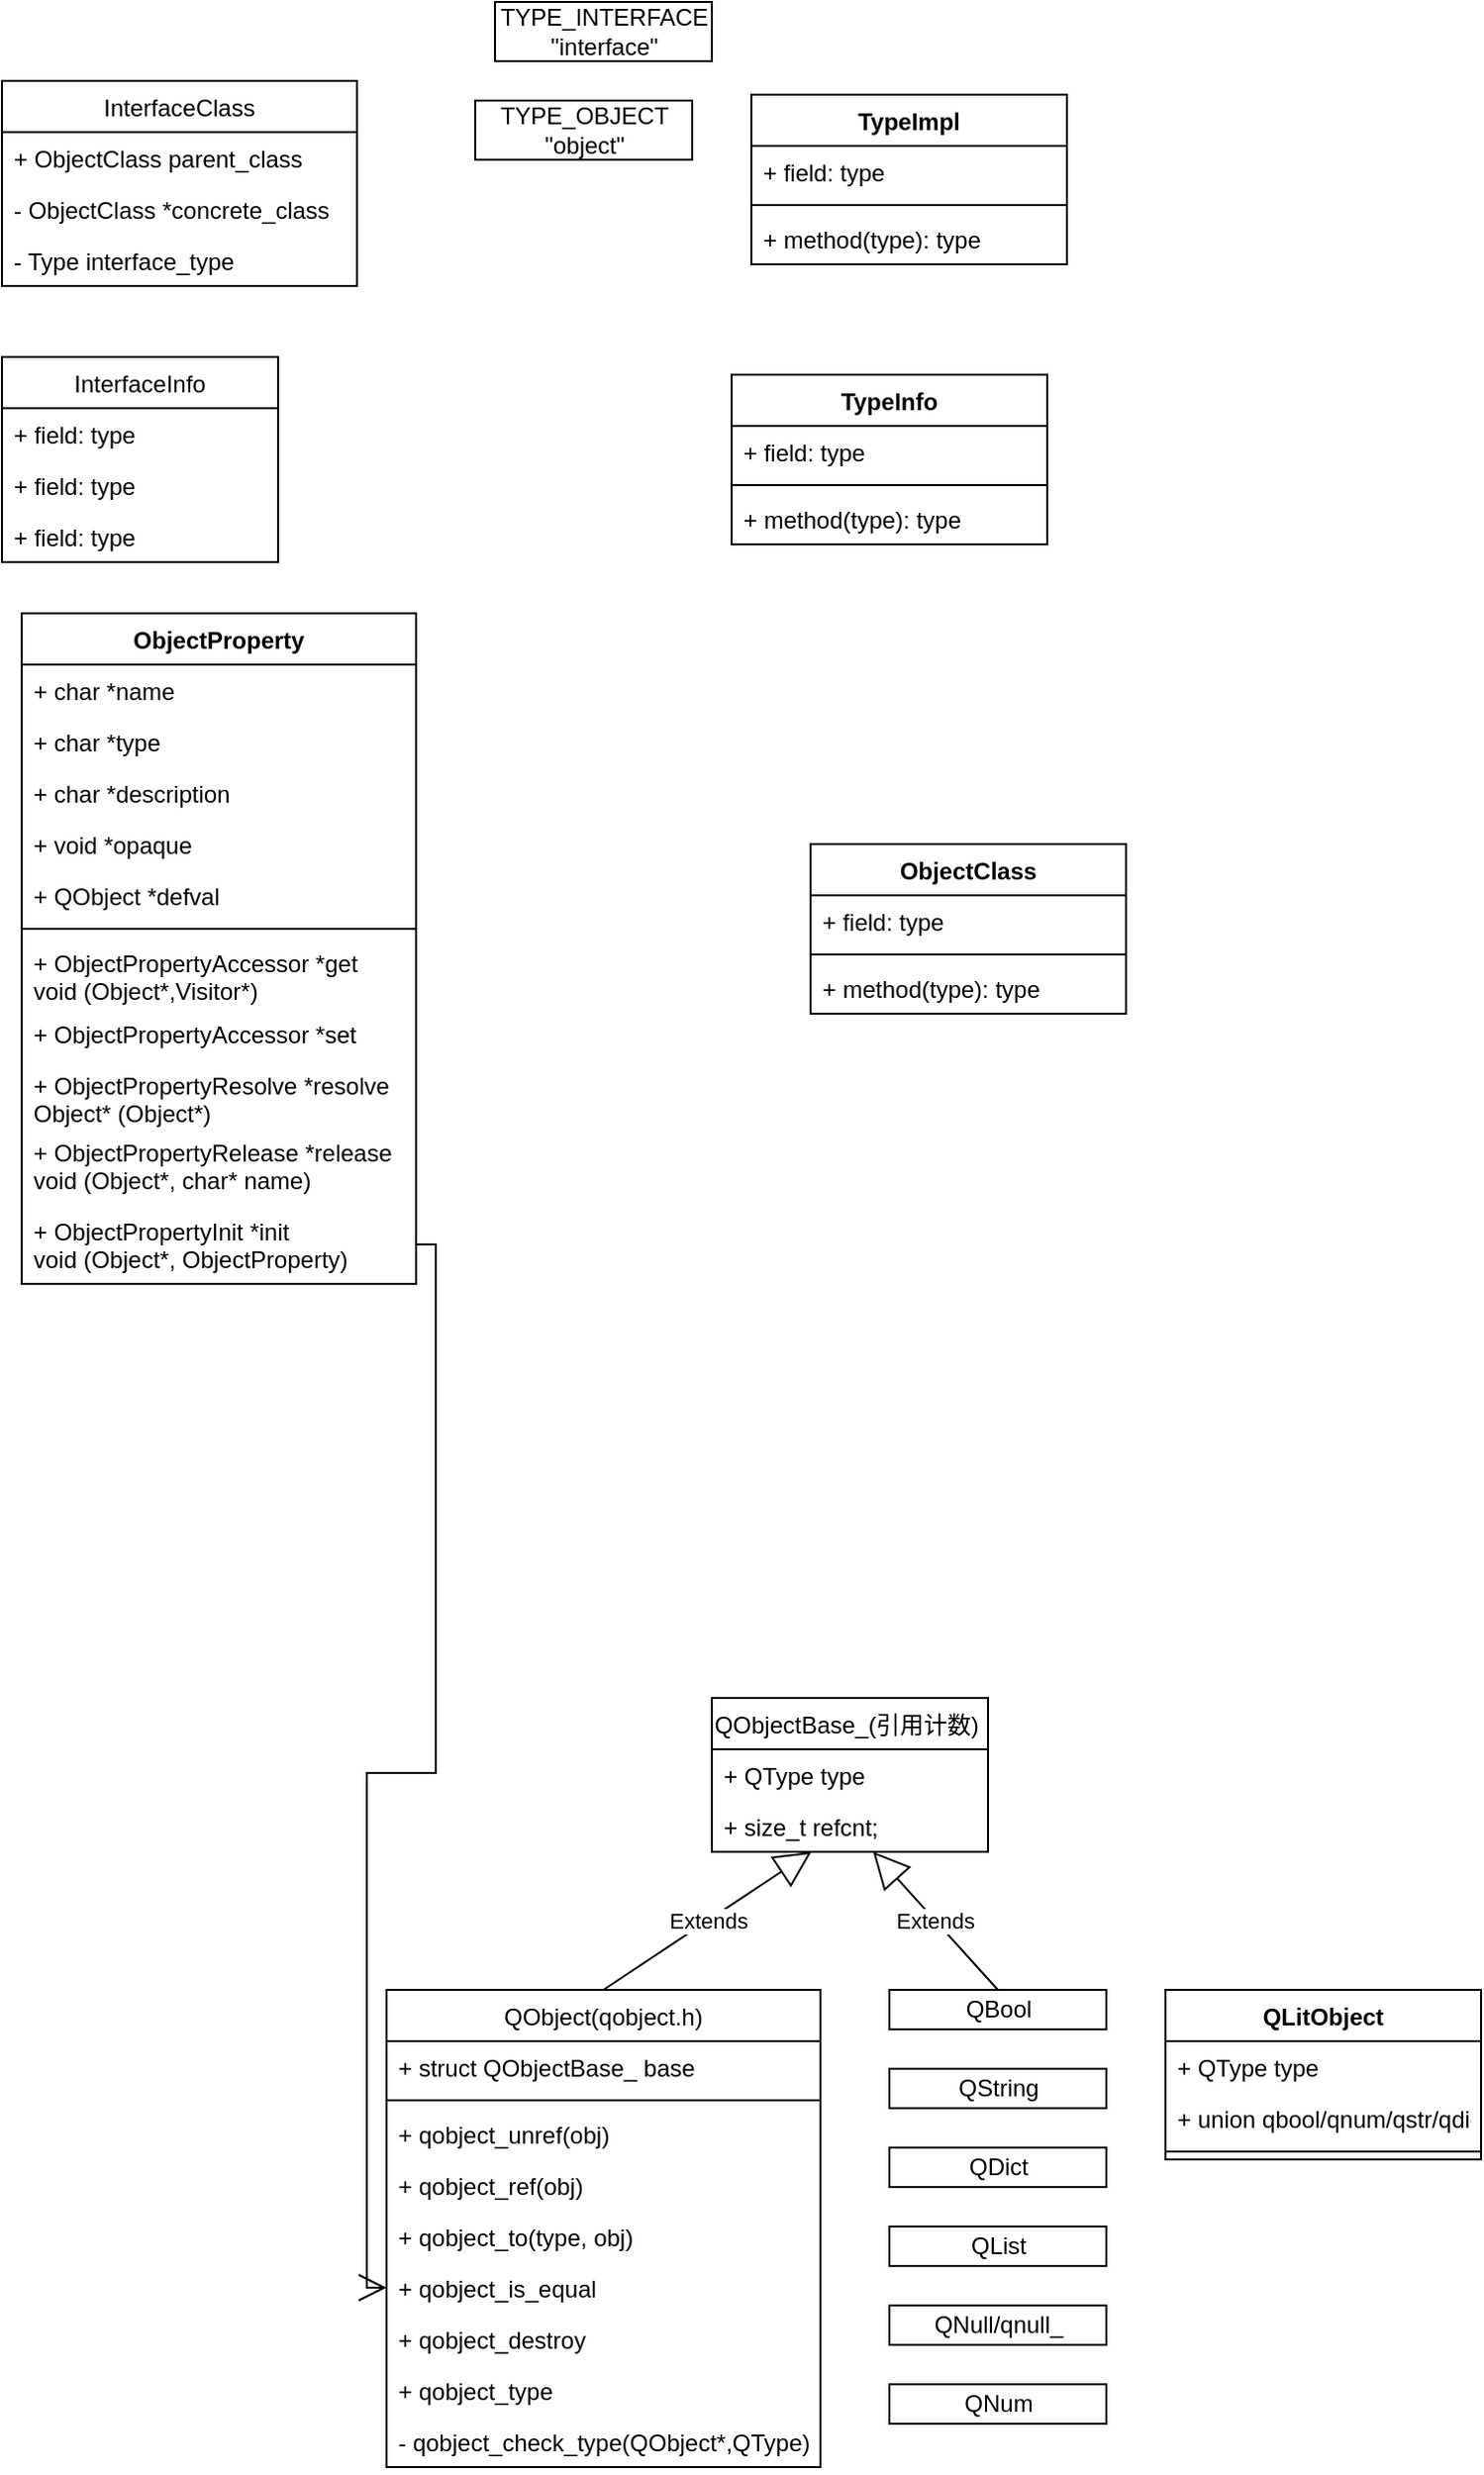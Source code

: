 <mxfile version="16.5.3" type="github">
  <diagram name="QEMU Object Model" id="c4acf3e9-155e-7222-9cf6-157b1a14988f">
    <mxGraphModel dx="869" dy="528" grid="1" gridSize="10" guides="1" tooltips="1" connect="1" arrows="1" fold="1" page="1" pageScale="1" pageWidth="850" pageHeight="1100" background="none" math="0" shadow="0">
      <root>
        <mxCell id="0" />
        <mxCell id="1" parent="0" />
        <mxCell id="9ArbLTDUJ1wJR90HOPjB-1" value="InterfaceClass" style="swimlane;fontStyle=0;childLayout=stackLayout;horizontal=1;startSize=26;fillColor=none;horizontalStack=0;resizeParent=1;resizeParentMax=0;resizeLast=0;collapsible=1;marginBottom=0;" parent="1" vertex="1">
          <mxGeometry x="100" y="70" width="180" height="104" as="geometry" />
        </mxCell>
        <mxCell id="9ArbLTDUJ1wJR90HOPjB-2" value="+ ObjectClass parent_class" style="text;strokeColor=none;fillColor=none;align=left;verticalAlign=top;spacingLeft=4;spacingRight=4;overflow=hidden;rotatable=0;points=[[0,0.5],[1,0.5]];portConstraint=eastwest;" parent="9ArbLTDUJ1wJR90HOPjB-1" vertex="1">
          <mxGeometry y="26" width="180" height="26" as="geometry" />
        </mxCell>
        <mxCell id="9ArbLTDUJ1wJR90HOPjB-3" value="- ObjectClass *concrete_class" style="text;strokeColor=none;fillColor=none;align=left;verticalAlign=top;spacingLeft=4;spacingRight=4;overflow=hidden;rotatable=0;points=[[0,0.5],[1,0.5]];portConstraint=eastwest;" parent="9ArbLTDUJ1wJR90HOPjB-1" vertex="1">
          <mxGeometry y="52" width="180" height="26" as="geometry" />
        </mxCell>
        <mxCell id="9ArbLTDUJ1wJR90HOPjB-4" value="- Type interface_type" style="text;strokeColor=none;fillColor=none;align=left;verticalAlign=top;spacingLeft=4;spacingRight=4;overflow=hidden;rotatable=0;points=[[0,0.5],[1,0.5]];portConstraint=eastwest;" parent="9ArbLTDUJ1wJR90HOPjB-1" vertex="1">
          <mxGeometry y="78" width="180" height="26" as="geometry" />
        </mxCell>
        <mxCell id="9ArbLTDUJ1wJR90HOPjB-5" value="TYPE_INTERFACE&lt;br&gt;&quot;interface&quot;" style="html=1;" parent="1" vertex="1">
          <mxGeometry x="350" y="30" width="110" height="30" as="geometry" />
        </mxCell>
        <mxCell id="9ArbLTDUJ1wJR90HOPjB-6" value="TypeImpl" style="swimlane;fontStyle=1;align=center;verticalAlign=top;childLayout=stackLayout;horizontal=1;startSize=26;horizontalStack=0;resizeParent=1;resizeParentMax=0;resizeLast=0;collapsible=1;marginBottom=0;" parent="1" vertex="1">
          <mxGeometry x="480" y="77" width="160" height="86" as="geometry" />
        </mxCell>
        <mxCell id="9ArbLTDUJ1wJR90HOPjB-7" value="+ field: type" style="text;strokeColor=none;fillColor=none;align=left;verticalAlign=top;spacingLeft=4;spacingRight=4;overflow=hidden;rotatable=0;points=[[0,0.5],[1,0.5]];portConstraint=eastwest;" parent="9ArbLTDUJ1wJR90HOPjB-6" vertex="1">
          <mxGeometry y="26" width="160" height="26" as="geometry" />
        </mxCell>
        <mxCell id="9ArbLTDUJ1wJR90HOPjB-8" value="" style="line;strokeWidth=1;fillColor=none;align=left;verticalAlign=middle;spacingTop=-1;spacingLeft=3;spacingRight=3;rotatable=0;labelPosition=right;points=[];portConstraint=eastwest;" parent="9ArbLTDUJ1wJR90HOPjB-6" vertex="1">
          <mxGeometry y="52" width="160" height="8" as="geometry" />
        </mxCell>
        <mxCell id="9ArbLTDUJ1wJR90HOPjB-9" value="+ method(type): type" style="text;strokeColor=none;fillColor=none;align=left;verticalAlign=top;spacingLeft=4;spacingRight=4;overflow=hidden;rotatable=0;points=[[0,0.5],[1,0.5]];portConstraint=eastwest;" parent="9ArbLTDUJ1wJR90HOPjB-6" vertex="1">
          <mxGeometry y="60" width="160" height="26" as="geometry" />
        </mxCell>
        <mxCell id="9ArbLTDUJ1wJR90HOPjB-10" value="TypeInfo" style="swimlane;fontStyle=1;align=center;verticalAlign=top;childLayout=stackLayout;horizontal=1;startSize=26;horizontalStack=0;resizeParent=1;resizeParentMax=0;resizeLast=0;collapsible=1;marginBottom=0;" parent="1" vertex="1">
          <mxGeometry x="470" y="219" width="160" height="86" as="geometry" />
        </mxCell>
        <mxCell id="9ArbLTDUJ1wJR90HOPjB-11" value="+ field: type" style="text;strokeColor=none;fillColor=none;align=left;verticalAlign=top;spacingLeft=4;spacingRight=4;overflow=hidden;rotatable=0;points=[[0,0.5],[1,0.5]];portConstraint=eastwest;" parent="9ArbLTDUJ1wJR90HOPjB-10" vertex="1">
          <mxGeometry y="26" width="160" height="26" as="geometry" />
        </mxCell>
        <mxCell id="9ArbLTDUJ1wJR90HOPjB-12" value="" style="line;strokeWidth=1;fillColor=none;align=left;verticalAlign=middle;spacingTop=-1;spacingLeft=3;spacingRight=3;rotatable=0;labelPosition=right;points=[];portConstraint=eastwest;" parent="9ArbLTDUJ1wJR90HOPjB-10" vertex="1">
          <mxGeometry y="52" width="160" height="8" as="geometry" />
        </mxCell>
        <mxCell id="9ArbLTDUJ1wJR90HOPjB-13" value="+ method(type): type" style="text;strokeColor=none;fillColor=none;align=left;verticalAlign=top;spacingLeft=4;spacingRight=4;overflow=hidden;rotatable=0;points=[[0,0.5],[1,0.5]];portConstraint=eastwest;" parent="9ArbLTDUJ1wJR90HOPjB-10" vertex="1">
          <mxGeometry y="60" width="160" height="26" as="geometry" />
        </mxCell>
        <mxCell id="9ArbLTDUJ1wJR90HOPjB-14" value="InterfaceInfo" style="swimlane;fontStyle=0;childLayout=stackLayout;horizontal=1;startSize=26;fillColor=none;horizontalStack=0;resizeParent=1;resizeParentMax=0;resizeLast=0;collapsible=1;marginBottom=0;" parent="1" vertex="1">
          <mxGeometry x="100" y="210" width="140" height="104" as="geometry" />
        </mxCell>
        <mxCell id="9ArbLTDUJ1wJR90HOPjB-15" value="+ field: type" style="text;strokeColor=none;fillColor=none;align=left;verticalAlign=top;spacingLeft=4;spacingRight=4;overflow=hidden;rotatable=0;points=[[0,0.5],[1,0.5]];portConstraint=eastwest;" parent="9ArbLTDUJ1wJR90HOPjB-14" vertex="1">
          <mxGeometry y="26" width="140" height="26" as="geometry" />
        </mxCell>
        <mxCell id="9ArbLTDUJ1wJR90HOPjB-16" value="+ field: type" style="text;strokeColor=none;fillColor=none;align=left;verticalAlign=top;spacingLeft=4;spacingRight=4;overflow=hidden;rotatable=0;points=[[0,0.5],[1,0.5]];portConstraint=eastwest;" parent="9ArbLTDUJ1wJR90HOPjB-14" vertex="1">
          <mxGeometry y="52" width="140" height="26" as="geometry" />
        </mxCell>
        <mxCell id="9ArbLTDUJ1wJR90HOPjB-17" value="+ field: type" style="text;strokeColor=none;fillColor=none;align=left;verticalAlign=top;spacingLeft=4;spacingRight=4;overflow=hidden;rotatable=0;points=[[0,0.5],[1,0.5]];portConstraint=eastwest;" parent="9ArbLTDUJ1wJR90HOPjB-14" vertex="1">
          <mxGeometry y="78" width="140" height="26" as="geometry" />
        </mxCell>
        <mxCell id="9ArbLTDUJ1wJR90HOPjB-18" value="TYPE_OBJECT&lt;br&gt;&quot;object&quot;" style="html=1;" parent="1" vertex="1">
          <mxGeometry x="340" y="80" width="110" height="30" as="geometry" />
        </mxCell>
        <mxCell id="9ArbLTDUJ1wJR90HOPjB-19" value="ObjectProperty" style="swimlane;fontStyle=1;align=center;verticalAlign=top;childLayout=stackLayout;horizontal=1;startSize=26;horizontalStack=0;resizeParent=1;resizeParentMax=0;resizeLast=0;collapsible=1;marginBottom=0;" parent="1" vertex="1">
          <mxGeometry x="110" y="340" width="200" height="340" as="geometry" />
        </mxCell>
        <mxCell id="9ArbLTDUJ1wJR90HOPjB-20" value="+ char *name" style="text;strokeColor=none;fillColor=none;align=left;verticalAlign=top;spacingLeft=4;spacingRight=4;overflow=hidden;rotatable=0;points=[[0,0.5],[1,0.5]];portConstraint=eastwest;" parent="9ArbLTDUJ1wJR90HOPjB-19" vertex="1">
          <mxGeometry y="26" width="200" height="26" as="geometry" />
        </mxCell>
        <mxCell id="9ArbLTDUJ1wJR90HOPjB-25" value="+ char *type" style="text;strokeColor=none;fillColor=none;align=left;verticalAlign=top;spacingLeft=4;spacingRight=4;overflow=hidden;rotatable=0;points=[[0,0.5],[1,0.5]];portConstraint=eastwest;" parent="9ArbLTDUJ1wJR90HOPjB-19" vertex="1">
          <mxGeometry y="52" width="200" height="26" as="geometry" />
        </mxCell>
        <mxCell id="9ArbLTDUJ1wJR90HOPjB-24" value="+ char *description" style="text;strokeColor=none;fillColor=none;align=left;verticalAlign=top;spacingLeft=4;spacingRight=4;overflow=hidden;rotatable=0;points=[[0,0.5],[1,0.5]];portConstraint=eastwest;" parent="9ArbLTDUJ1wJR90HOPjB-19" vertex="1">
          <mxGeometry y="78" width="200" height="26" as="geometry" />
        </mxCell>
        <mxCell id="9ArbLTDUJ1wJR90HOPjB-31" value="+ void *opaque" style="text;strokeColor=none;fillColor=none;align=left;verticalAlign=top;spacingLeft=4;spacingRight=4;overflow=hidden;rotatable=0;points=[[0,0.5],[1,0.5]];portConstraint=eastwest;" parent="9ArbLTDUJ1wJR90HOPjB-19" vertex="1">
          <mxGeometry y="104" width="200" height="26" as="geometry" />
        </mxCell>
        <mxCell id="9ArbLTDUJ1wJR90HOPjB-30" value="+ QObject *defval" style="text;strokeColor=none;fillColor=none;align=left;verticalAlign=top;spacingLeft=4;spacingRight=4;overflow=hidden;rotatable=0;points=[[0,0.5],[1,0.5]];portConstraint=eastwest;" parent="9ArbLTDUJ1wJR90HOPjB-19" vertex="1">
          <mxGeometry y="130" width="200" height="26" as="geometry" />
        </mxCell>
        <mxCell id="9ArbLTDUJ1wJR90HOPjB-21" value="" style="line;strokeWidth=1;fillColor=none;align=left;verticalAlign=middle;spacingTop=-1;spacingLeft=3;spacingRight=3;rotatable=0;labelPosition=right;points=[];portConstraint=eastwest;" parent="9ArbLTDUJ1wJR90HOPjB-19" vertex="1">
          <mxGeometry y="156" width="200" height="8" as="geometry" />
        </mxCell>
        <mxCell id="9ArbLTDUJ1wJR90HOPjB-22" value="+ ObjectPropertyAccessor *get&#xa;void (Object*,Visitor*)" style="text;strokeColor=none;fillColor=none;align=left;verticalAlign=top;spacingLeft=4;spacingRight=4;overflow=hidden;rotatable=0;points=[[0,0.5],[1,0.5]];portConstraint=eastwest;" parent="9ArbLTDUJ1wJR90HOPjB-19" vertex="1">
          <mxGeometry y="164" width="200" height="36" as="geometry" />
        </mxCell>
        <mxCell id="9ArbLTDUJ1wJR90HOPjB-26" value="+ ObjectPropertyAccessor *set" style="text;strokeColor=none;fillColor=none;align=left;verticalAlign=top;spacingLeft=4;spacingRight=4;overflow=hidden;rotatable=0;points=[[0,0.5],[1,0.5]];portConstraint=eastwest;" parent="9ArbLTDUJ1wJR90HOPjB-19" vertex="1">
          <mxGeometry y="200" width="200" height="26" as="geometry" />
        </mxCell>
        <mxCell id="9ArbLTDUJ1wJR90HOPjB-28" value="+ ObjectPropertyResolve *resolve&#xa;Object* (Object*)" style="text;strokeColor=none;fillColor=none;align=left;verticalAlign=top;spacingLeft=4;spacingRight=4;overflow=hidden;rotatable=0;points=[[0,0.5],[1,0.5]];portConstraint=eastwest;" parent="9ArbLTDUJ1wJR90HOPjB-19" vertex="1">
          <mxGeometry y="226" width="200" height="34" as="geometry" />
        </mxCell>
        <mxCell id="9ArbLTDUJ1wJR90HOPjB-27" value="+ ObjectPropertyRelease *release&#xa;void (Object*, char* name)" style="text;strokeColor=none;fillColor=none;align=left;verticalAlign=top;spacingLeft=4;spacingRight=4;overflow=hidden;rotatable=0;points=[[0,0.5],[1,0.5]];portConstraint=eastwest;" parent="9ArbLTDUJ1wJR90HOPjB-19" vertex="1">
          <mxGeometry y="260" width="200" height="40" as="geometry" />
        </mxCell>
        <mxCell id="9ArbLTDUJ1wJR90HOPjB-29" value="+ ObjectPropertyInit *init&#xa;void (Object*, ObjectProperty)" style="text;strokeColor=none;fillColor=none;align=left;verticalAlign=top;spacingLeft=4;spacingRight=4;overflow=hidden;rotatable=0;points=[[0,0.5],[1,0.5]];portConstraint=eastwest;" parent="9ArbLTDUJ1wJR90HOPjB-19" vertex="1">
          <mxGeometry y="300" width="200" height="40" as="geometry" />
        </mxCell>
        <mxCell id="9ArbLTDUJ1wJR90HOPjB-32" value="QObject(qobject.h)" style="swimlane;fontStyle=0;childLayout=stackLayout;horizontal=1;startSize=26;fillColor=none;horizontalStack=0;resizeParent=1;resizeParentMax=0;resizeLast=0;collapsible=1;marginBottom=0;" parent="1" vertex="1">
          <mxGeometry x="295" y="1038" width="220" height="242" as="geometry" />
        </mxCell>
        <mxCell id="9ArbLTDUJ1wJR90HOPjB-33" value="+ struct QObjectBase_ base" style="text;strokeColor=none;fillColor=none;align=left;verticalAlign=top;spacingLeft=4;spacingRight=4;overflow=hidden;rotatable=0;points=[[0,0.5],[1,0.5]];portConstraint=eastwest;" parent="9ArbLTDUJ1wJR90HOPjB-32" vertex="1">
          <mxGeometry y="26" width="220" height="26" as="geometry" />
        </mxCell>
        <mxCell id="9ArbLTDUJ1wJR90HOPjB-47" value="" style="line;strokeWidth=1;fillColor=none;align=left;verticalAlign=middle;spacingTop=-1;spacingLeft=3;spacingRight=3;rotatable=0;labelPosition=right;points=[];portConstraint=eastwest;" parent="9ArbLTDUJ1wJR90HOPjB-32" vertex="1">
          <mxGeometry y="52" width="220" height="8" as="geometry" />
        </mxCell>
        <mxCell id="9ArbLTDUJ1wJR90HOPjB-34" value="+ qobject_unref(obj)" style="text;strokeColor=none;fillColor=none;align=left;verticalAlign=top;spacingLeft=4;spacingRight=4;overflow=hidden;rotatable=0;points=[[0,0.5],[1,0.5]];portConstraint=eastwest;" parent="9ArbLTDUJ1wJR90HOPjB-32" vertex="1">
          <mxGeometry y="60" width="220" height="26" as="geometry" />
        </mxCell>
        <mxCell id="9ArbLTDUJ1wJR90HOPjB-35" value="+ qobject_ref(obj)" style="text;strokeColor=none;fillColor=none;align=left;verticalAlign=top;spacingLeft=4;spacingRight=4;overflow=hidden;rotatable=0;points=[[0,0.5],[1,0.5]];portConstraint=eastwest;" parent="9ArbLTDUJ1wJR90HOPjB-32" vertex="1">
          <mxGeometry y="86" width="220" height="26" as="geometry" />
        </mxCell>
        <mxCell id="9ArbLTDUJ1wJR90HOPjB-50" value="+ qobject_to(type, obj)" style="text;strokeColor=none;fillColor=none;align=left;verticalAlign=top;spacingLeft=4;spacingRight=4;overflow=hidden;rotatable=0;points=[[0,0.5],[1,0.5]];portConstraint=eastwest;" parent="9ArbLTDUJ1wJR90HOPjB-32" vertex="1">
          <mxGeometry y="112" width="220" height="26" as="geometry" />
        </mxCell>
        <mxCell id="9ArbLTDUJ1wJR90HOPjB-49" value="+ qobject_is_equal" style="text;strokeColor=none;fillColor=none;align=left;verticalAlign=top;spacingLeft=4;spacingRight=4;overflow=hidden;rotatable=0;points=[[0,0.5],[1,0.5]];portConstraint=eastwest;" parent="9ArbLTDUJ1wJR90HOPjB-32" vertex="1">
          <mxGeometry y="138" width="220" height="26" as="geometry" />
        </mxCell>
        <mxCell id="cbHXqA8iSh3WtXbqqi32-15" value="+ qobject_destroy" style="text;strokeColor=none;fillColor=none;align=left;verticalAlign=top;spacingLeft=4;spacingRight=4;overflow=hidden;rotatable=0;points=[[0,0.5],[1,0.5]];portConstraint=eastwest;" vertex="1" parent="9ArbLTDUJ1wJR90HOPjB-32">
          <mxGeometry y="164" width="220" height="26" as="geometry" />
        </mxCell>
        <mxCell id="9ArbLTDUJ1wJR90HOPjB-48" value="+ qobject_type" style="text;strokeColor=none;fillColor=none;align=left;verticalAlign=top;spacingLeft=4;spacingRight=4;overflow=hidden;rotatable=0;points=[[0,0.5],[1,0.5]];portConstraint=eastwest;" parent="9ArbLTDUJ1wJR90HOPjB-32" vertex="1">
          <mxGeometry y="190" width="220" height="26" as="geometry" />
        </mxCell>
        <mxCell id="cbHXqA8iSh3WtXbqqi32-16" value="- qobject_check_type(QObject*,QType)" style="text;strokeColor=none;fillColor=none;align=left;verticalAlign=top;spacingLeft=4;spacingRight=4;overflow=hidden;rotatable=0;points=[[0,0.5],[1,0.5]];portConstraint=eastwest;" vertex="1" parent="9ArbLTDUJ1wJR90HOPjB-32">
          <mxGeometry y="216" width="220" height="26" as="geometry" />
        </mxCell>
        <mxCell id="9ArbLTDUJ1wJR90HOPjB-37" value="QObjectBase_(引用计数) " style="swimlane;fontStyle=0;childLayout=stackLayout;horizontal=1;startSize=26;fillColor=none;horizontalStack=0;resizeParent=1;resizeParentMax=0;resizeLast=0;collapsible=1;marginBottom=0;" parent="1" vertex="1">
          <mxGeometry x="460" y="890" width="140" height="78" as="geometry" />
        </mxCell>
        <mxCell id="9ArbLTDUJ1wJR90HOPjB-38" value="+ QType type" style="text;strokeColor=none;fillColor=none;align=left;verticalAlign=top;spacingLeft=4;spacingRight=4;overflow=hidden;rotatable=0;points=[[0,0.5],[1,0.5]];portConstraint=eastwest;" parent="9ArbLTDUJ1wJR90HOPjB-37" vertex="1">
          <mxGeometry y="26" width="140" height="26" as="geometry" />
        </mxCell>
        <mxCell id="9ArbLTDUJ1wJR90HOPjB-39" value="+ size_t refcnt;" style="text;strokeColor=none;fillColor=none;align=left;verticalAlign=top;spacingLeft=4;spacingRight=4;overflow=hidden;rotatable=0;points=[[0,0.5],[1,0.5]];portConstraint=eastwest;" parent="9ArbLTDUJ1wJR90HOPjB-37" vertex="1">
          <mxGeometry y="52" width="140" height="26" as="geometry" />
        </mxCell>
        <mxCell id="cbHXqA8iSh3WtXbqqi32-18" value="Extends" style="endArrow=block;endSize=16;endFill=0;html=1;rounded=0;exitX=0.5;exitY=0;exitDx=0;exitDy=0;" edge="1" parent="1" source="9ArbLTDUJ1wJR90HOPjB-32" target="9ArbLTDUJ1wJR90HOPjB-39">
          <mxGeometry width="160" relative="1" as="geometry">
            <mxPoint x="380" y="988" as="sourcePoint" />
            <mxPoint x="540" y="988" as="targetPoint" />
          </mxGeometry>
        </mxCell>
        <mxCell id="cbHXqA8iSh3WtXbqqi32-32" value="QBool" style="html=1;" vertex="1" parent="1">
          <mxGeometry x="550" y="1038" width="110" height="20" as="geometry" />
        </mxCell>
        <mxCell id="cbHXqA8iSh3WtXbqqi32-33" value="QString" style="html=1;" vertex="1" parent="1">
          <mxGeometry x="550" y="1078" width="110" height="20" as="geometry" />
        </mxCell>
        <mxCell id="cbHXqA8iSh3WtXbqqi32-34" value="QDict" style="html=1;" vertex="1" parent="1">
          <mxGeometry x="550" y="1118" width="110" height="20" as="geometry" />
        </mxCell>
        <mxCell id="cbHXqA8iSh3WtXbqqi32-35" value="QList" style="html=1;" vertex="1" parent="1">
          <mxGeometry x="550" y="1158" width="110" height="20" as="geometry" />
        </mxCell>
        <mxCell id="cbHXqA8iSh3WtXbqqi32-38" value="QLitObject" style="swimlane;fontStyle=1;align=center;verticalAlign=top;childLayout=stackLayout;horizontal=1;startSize=26;horizontalStack=0;resizeParent=1;resizeParentMax=0;resizeLast=0;collapsible=1;marginBottom=0;" vertex="1" parent="1">
          <mxGeometry x="690" y="1038" width="160" height="86" as="geometry" />
        </mxCell>
        <mxCell id="cbHXqA8iSh3WtXbqqi32-39" value="+ QType type" style="text;strokeColor=none;fillColor=none;align=left;verticalAlign=top;spacingLeft=4;spacingRight=4;overflow=hidden;rotatable=0;points=[[0,0.5],[1,0.5]];portConstraint=eastwest;" vertex="1" parent="cbHXqA8iSh3WtXbqqi32-38">
          <mxGeometry y="26" width="160" height="26" as="geometry" />
        </mxCell>
        <mxCell id="cbHXqA8iSh3WtXbqqi32-42" value="+ union qbool/qnum/qstr/qdict/qlist" style="text;strokeColor=none;fillColor=none;align=left;verticalAlign=top;spacingLeft=4;spacingRight=4;overflow=hidden;rotatable=0;points=[[0,0.5],[1,0.5]];portConstraint=eastwest;" vertex="1" parent="cbHXqA8iSh3WtXbqqi32-38">
          <mxGeometry y="52" width="160" height="26" as="geometry" />
        </mxCell>
        <mxCell id="cbHXqA8iSh3WtXbqqi32-40" value="" style="line;strokeWidth=1;fillColor=none;align=left;verticalAlign=middle;spacingTop=-1;spacingLeft=3;spacingRight=3;rotatable=0;labelPosition=right;points=[];portConstraint=eastwest;" vertex="1" parent="cbHXqA8iSh3WtXbqqi32-38">
          <mxGeometry y="78" width="160" height="8" as="geometry" />
        </mxCell>
        <mxCell id="cbHXqA8iSh3WtXbqqi32-47" value="QNull/qnull_" style="html=1;" vertex="1" parent="1">
          <mxGeometry x="550" y="1198" width="110" height="20" as="geometry" />
        </mxCell>
        <mxCell id="cbHXqA8iSh3WtXbqqi32-48" value="QNum" style="html=1;" vertex="1" parent="1">
          <mxGeometry x="550" y="1238" width="110" height="20" as="geometry" />
        </mxCell>
        <mxCell id="cbHXqA8iSh3WtXbqqi32-49" value="Extends" style="endArrow=block;endSize=16;endFill=0;html=1;rounded=0;exitX=0.5;exitY=0;exitDx=0;exitDy=0;" edge="1" parent="1" source="cbHXqA8iSh3WtXbqqi32-32" target="9ArbLTDUJ1wJR90HOPjB-39">
          <mxGeometry width="160" relative="1" as="geometry">
            <mxPoint x="600" y="998" as="sourcePoint" />
            <mxPoint x="760" y="998" as="targetPoint" />
          </mxGeometry>
        </mxCell>
        <mxCell id="cbHXqA8iSh3WtXbqqi32-53" value="" style="endArrow=open;endFill=1;endSize=12;html=1;rounded=0;entryX=0;entryY=0.5;entryDx=0;entryDy=0;edgeStyle=orthogonalEdgeStyle;" edge="1" parent="1" source="9ArbLTDUJ1wJR90HOPjB-29" target="9ArbLTDUJ1wJR90HOPjB-49">
          <mxGeometry width="160" relative="1" as="geometry">
            <mxPoint x="140" y="740" as="sourcePoint" />
            <mxPoint x="300.0" y="740" as="targetPoint" />
          </mxGeometry>
        </mxCell>
        <mxCell id="cbHXqA8iSh3WtXbqqi32-54" value="ObjectClass" style="swimlane;fontStyle=1;align=center;verticalAlign=top;childLayout=stackLayout;horizontal=1;startSize=26;horizontalStack=0;resizeParent=1;resizeParentMax=0;resizeLast=0;collapsible=1;marginBottom=0;" vertex="1" parent="1">
          <mxGeometry x="510" y="457" width="160" height="86" as="geometry" />
        </mxCell>
        <mxCell id="cbHXqA8iSh3WtXbqqi32-55" value="+ field: type" style="text;strokeColor=none;fillColor=none;align=left;verticalAlign=top;spacingLeft=4;spacingRight=4;overflow=hidden;rotatable=0;points=[[0,0.5],[1,0.5]];portConstraint=eastwest;" vertex="1" parent="cbHXqA8iSh3WtXbqqi32-54">
          <mxGeometry y="26" width="160" height="26" as="geometry" />
        </mxCell>
        <mxCell id="cbHXqA8iSh3WtXbqqi32-56" value="" style="line;strokeWidth=1;fillColor=none;align=left;verticalAlign=middle;spacingTop=-1;spacingLeft=3;spacingRight=3;rotatable=0;labelPosition=right;points=[];portConstraint=eastwest;" vertex="1" parent="cbHXqA8iSh3WtXbqqi32-54">
          <mxGeometry y="52" width="160" height="8" as="geometry" />
        </mxCell>
        <mxCell id="cbHXqA8iSh3WtXbqqi32-57" value="+ method(type): type" style="text;strokeColor=none;fillColor=none;align=left;verticalAlign=top;spacingLeft=4;spacingRight=4;overflow=hidden;rotatable=0;points=[[0,0.5],[1,0.5]];portConstraint=eastwest;" vertex="1" parent="cbHXqA8iSh3WtXbqqi32-54">
          <mxGeometry y="60" width="160" height="26" as="geometry" />
        </mxCell>
      </root>
    </mxGraphModel>
  </diagram>
</mxfile>
